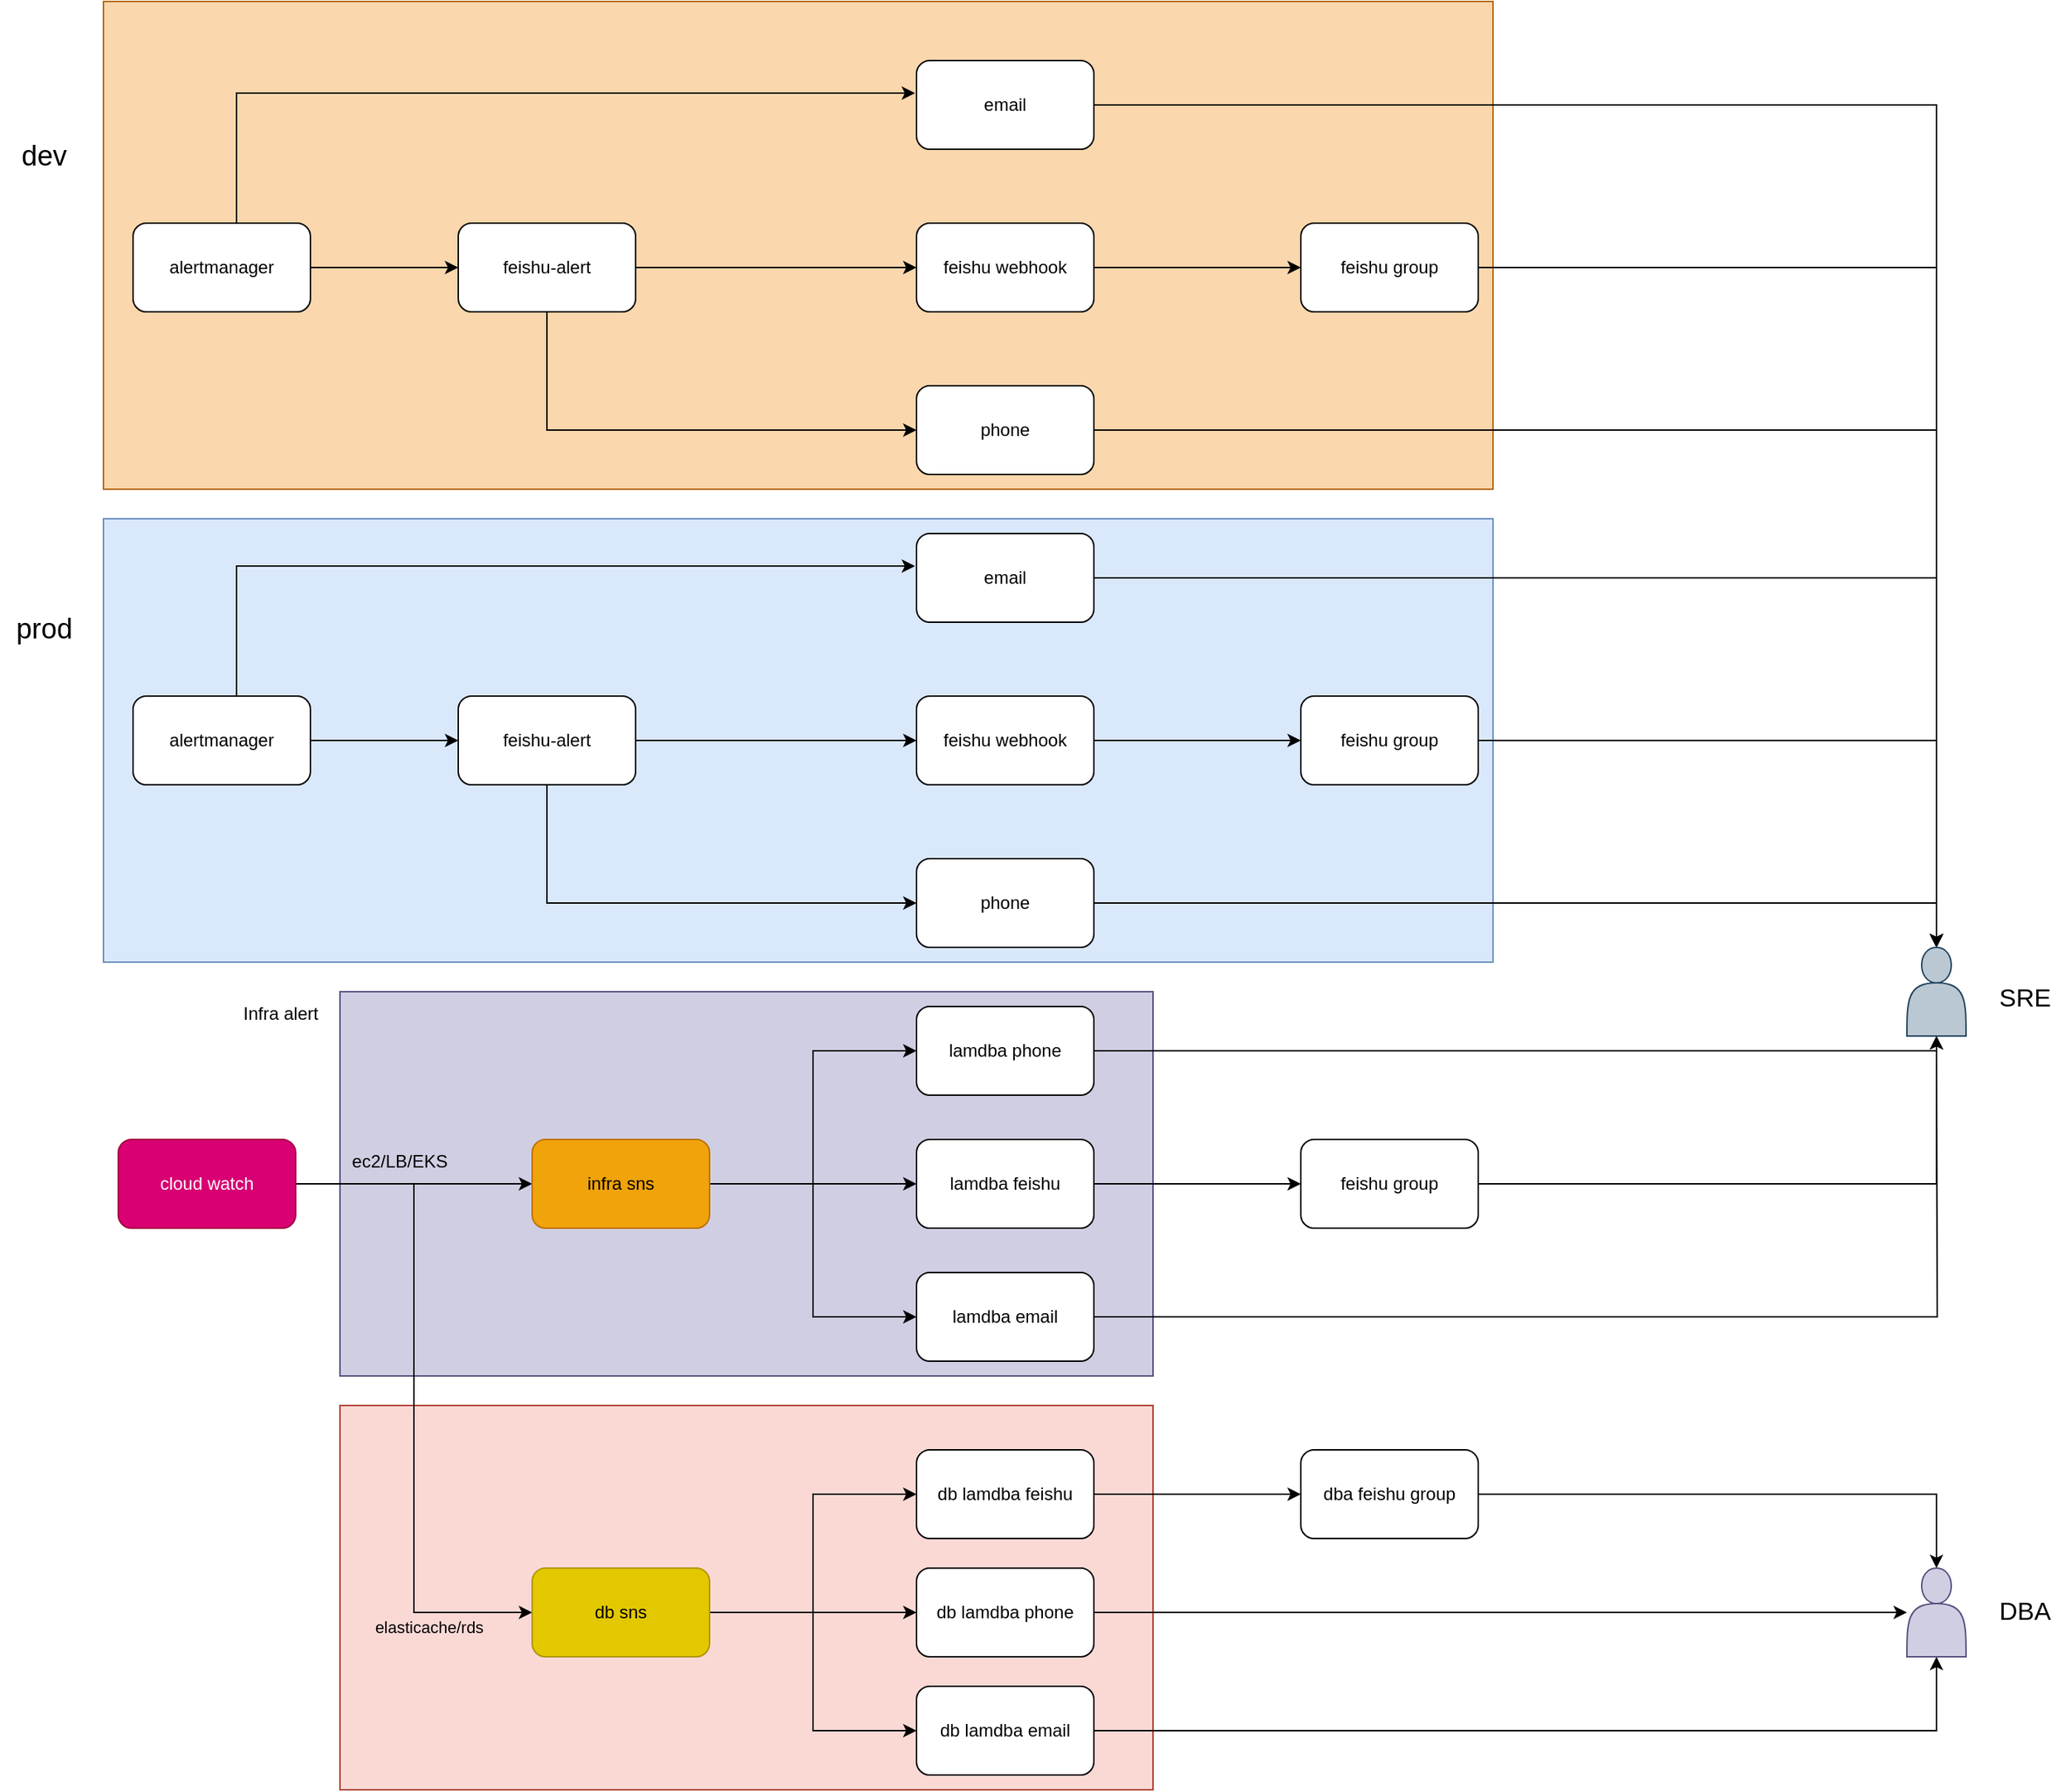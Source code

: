 <mxfile version="28.0.4">
  <diagram name="第 1 页" id="6A_jP1TmAiBSIBq8Gbp4">
    <mxGraphModel dx="1443" dy="2032" grid="1" gridSize="10" guides="1" tooltips="1" connect="1" arrows="1" fold="1" page="1" pageScale="1" pageWidth="827" pageHeight="1169" math="0" shadow="0">
      <root>
        <mxCell id="0" />
        <mxCell id="1" parent="0" />
        <mxCell id="rBH9vTaBf1tivruWztAt-76" value="" style="rounded=0;whiteSpace=wrap;html=1;fillColor=#dae8fc;strokeColor=#6c8ebf;" vertex="1" parent="1">
          <mxGeometry x="80" y="20" width="940" height="300" as="geometry" />
        </mxCell>
        <mxCell id="rBH9vTaBf1tivruWztAt-63" value="" style="rounded=0;whiteSpace=wrap;html=1;fillColor=#fad7ac;strokeColor=#b46504;" vertex="1" parent="1">
          <mxGeometry x="80" y="-330" width="940" height="330" as="geometry" />
        </mxCell>
        <mxCell id="rBH9vTaBf1tivruWztAt-62" value="" style="rounded=0;whiteSpace=wrap;html=1;fillColor=#fad9d5;strokeColor=#ae4132;" vertex="1" parent="1">
          <mxGeometry x="240" y="620" width="550" height="260" as="geometry" />
        </mxCell>
        <mxCell id="rBH9vTaBf1tivruWztAt-53" value="" style="rounded=0;whiteSpace=wrap;html=1;fillColor=#d0cee2;strokeColor=#56517e;" vertex="1" parent="1">
          <mxGeometry x="240" y="340" width="550" height="260" as="geometry" />
        </mxCell>
        <mxCell id="rBH9vTaBf1tivruWztAt-41" value="" style="edgeStyle=orthogonalEdgeStyle;rounded=0;orthogonalLoop=1;jettySize=auto;html=1;" edge="1" parent="1" source="rBH9vTaBf1tivruWztAt-1" target="rBH9vTaBf1tivruWztAt-2">
          <mxGeometry relative="1" as="geometry" />
        </mxCell>
        <mxCell id="rBH9vTaBf1tivruWztAt-1" value="alertmanager" style="rounded=1;whiteSpace=wrap;html=1;" vertex="1" parent="1">
          <mxGeometry x="100" y="140" width="120" height="60" as="geometry" />
        </mxCell>
        <mxCell id="rBH9vTaBf1tivruWztAt-5" value="" style="edgeStyle=orthogonalEdgeStyle;rounded=0;orthogonalLoop=1;jettySize=auto;html=1;" edge="1" parent="1" source="rBH9vTaBf1tivruWztAt-2" target="rBH9vTaBf1tivruWztAt-4">
          <mxGeometry relative="1" as="geometry" />
        </mxCell>
        <mxCell id="rBH9vTaBf1tivruWztAt-9" value="" style="edgeStyle=orthogonalEdgeStyle;rounded=0;orthogonalLoop=1;jettySize=auto;html=1;" edge="1" parent="1" source="rBH9vTaBf1tivruWztAt-2" target="rBH9vTaBf1tivruWztAt-8">
          <mxGeometry relative="1" as="geometry">
            <Array as="points">
              <mxPoint x="380" y="280" />
            </Array>
          </mxGeometry>
        </mxCell>
        <mxCell id="rBH9vTaBf1tivruWztAt-2" value="feishu-alert" style="rounded=1;whiteSpace=wrap;html=1;" vertex="1" parent="1">
          <mxGeometry x="320" y="140" width="120" height="60" as="geometry" />
        </mxCell>
        <mxCell id="rBH9vTaBf1tivruWztAt-57" value="" style="edgeStyle=orthogonalEdgeStyle;rounded=0;orthogonalLoop=1;jettySize=auto;html=1;" edge="1" parent="1" source="rBH9vTaBf1tivruWztAt-4" target="rBH9vTaBf1tivruWztAt-56">
          <mxGeometry relative="1" as="geometry" />
        </mxCell>
        <mxCell id="rBH9vTaBf1tivruWztAt-4" value="feishu webhook" style="rounded=1;whiteSpace=wrap;html=1;" vertex="1" parent="1">
          <mxGeometry x="630" y="140" width="120" height="60" as="geometry" />
        </mxCell>
        <mxCell id="rBH9vTaBf1tivruWztAt-84" style="edgeStyle=orthogonalEdgeStyle;rounded=0;orthogonalLoop=1;jettySize=auto;html=1;entryX=0.5;entryY=0;entryDx=0;entryDy=0;" edge="1" parent="1" source="rBH9vTaBf1tivruWztAt-6" target="rBH9vTaBf1tivruWztAt-71">
          <mxGeometry relative="1" as="geometry" />
        </mxCell>
        <mxCell id="rBH9vTaBf1tivruWztAt-6" value="email" style="whiteSpace=wrap;html=1;rounded=1;" vertex="1" parent="1">
          <mxGeometry x="630" y="30" width="120" height="60" as="geometry" />
        </mxCell>
        <mxCell id="rBH9vTaBf1tivruWztAt-83" style="edgeStyle=orthogonalEdgeStyle;rounded=0;orthogonalLoop=1;jettySize=auto;html=1;entryX=0.5;entryY=0;entryDx=0;entryDy=0;" edge="1" parent="1" source="rBH9vTaBf1tivruWztAt-8" target="rBH9vTaBf1tivruWztAt-71">
          <mxGeometry relative="1" as="geometry" />
        </mxCell>
        <mxCell id="rBH9vTaBf1tivruWztAt-8" value="phone" style="rounded=1;whiteSpace=wrap;html=1;" vertex="1" parent="1">
          <mxGeometry x="630" y="250" width="120" height="60" as="geometry" />
        </mxCell>
        <mxCell id="rBH9vTaBf1tivruWztAt-12" value="" style="edgeStyle=orthogonalEdgeStyle;rounded=0;orthogonalLoop=1;jettySize=auto;html=1;" edge="1" parent="1" source="rBH9vTaBf1tivruWztAt-10" target="rBH9vTaBf1tivruWztAt-11">
          <mxGeometry relative="1" as="geometry" />
        </mxCell>
        <mxCell id="rBH9vTaBf1tivruWztAt-33" style="edgeStyle=orthogonalEdgeStyle;rounded=0;orthogonalLoop=1;jettySize=auto;html=1;entryX=0;entryY=0.5;entryDx=0;entryDy=0;" edge="1" parent="1" source="rBH9vTaBf1tivruWztAt-10" target="rBH9vTaBf1tivruWztAt-32">
          <mxGeometry relative="1" as="geometry" />
        </mxCell>
        <mxCell id="rBH9vTaBf1tivruWztAt-34" value="elasticache/rds" style="edgeLabel;html=1;align=center;verticalAlign=middle;resizable=0;points=[];labelBackgroundColor=none;" vertex="1" connectable="0" parent="rBH9vTaBf1tivruWztAt-33">
          <mxGeometry x="-0.182" y="-4" relative="1" as="geometry">
            <mxPoint x="14" y="196" as="offset" />
          </mxGeometry>
        </mxCell>
        <mxCell id="rBH9vTaBf1tivruWztAt-10" value="cloud watch" style="rounded=1;whiteSpace=wrap;html=1;fillColor=#d80073;fontColor=#ffffff;strokeColor=#A50040;glass=0;shadow=0;" vertex="1" parent="1">
          <mxGeometry x="90" y="440" width="120" height="60" as="geometry" />
        </mxCell>
        <mxCell id="rBH9vTaBf1tivruWztAt-20" value="" style="edgeStyle=orthogonalEdgeStyle;rounded=0;orthogonalLoop=1;jettySize=auto;html=1;" edge="1" parent="1" source="rBH9vTaBf1tivruWztAt-11" target="rBH9vTaBf1tivruWztAt-19">
          <mxGeometry relative="1" as="geometry" />
        </mxCell>
        <mxCell id="rBH9vTaBf1tivruWztAt-26" style="edgeStyle=orthogonalEdgeStyle;rounded=0;orthogonalLoop=1;jettySize=auto;html=1;entryX=0;entryY=0.5;entryDx=0;entryDy=0;" edge="1" parent="1" source="rBH9vTaBf1tivruWztAt-11" target="rBH9vTaBf1tivruWztAt-16">
          <mxGeometry relative="1" as="geometry" />
        </mxCell>
        <mxCell id="rBH9vTaBf1tivruWztAt-30" style="edgeStyle=orthogonalEdgeStyle;rounded=0;orthogonalLoop=1;jettySize=auto;html=1;entryX=0;entryY=0.5;entryDx=0;entryDy=0;" edge="1" parent="1" source="rBH9vTaBf1tivruWztAt-11" target="rBH9vTaBf1tivruWztAt-22">
          <mxGeometry relative="1" as="geometry" />
        </mxCell>
        <mxCell id="rBH9vTaBf1tivruWztAt-11" value="infra sns" style="rounded=1;whiteSpace=wrap;html=1;fillColor=#f0a30a;fontColor=#000000;strokeColor=#BD7000;" vertex="1" parent="1">
          <mxGeometry x="370" y="440" width="120" height="60" as="geometry" />
        </mxCell>
        <mxCell id="rBH9vTaBf1tivruWztAt-75" style="edgeStyle=orthogonalEdgeStyle;rounded=0;orthogonalLoop=1;jettySize=auto;html=1;entryX=0.5;entryY=0;entryDx=0;entryDy=0;" edge="1" parent="1" source="rBH9vTaBf1tivruWztAt-16" target="rBH9vTaBf1tivruWztAt-71">
          <mxGeometry relative="1" as="geometry">
            <Array as="points">
              <mxPoint x="1320" y="380" />
            </Array>
          </mxGeometry>
        </mxCell>
        <mxCell id="rBH9vTaBf1tivruWztAt-16" value="lamdba phone" style="rounded=1;whiteSpace=wrap;html=1;" vertex="1" parent="1">
          <mxGeometry x="630" y="350" width="120" height="60" as="geometry" />
        </mxCell>
        <mxCell id="rBH9vTaBf1tivruWztAt-59" value="" style="edgeStyle=orthogonalEdgeStyle;rounded=0;orthogonalLoop=1;jettySize=auto;html=1;" edge="1" parent="1" source="rBH9vTaBf1tivruWztAt-19" target="rBH9vTaBf1tivruWztAt-58">
          <mxGeometry relative="1" as="geometry" />
        </mxCell>
        <mxCell id="rBH9vTaBf1tivruWztAt-19" value="lamdba feishu" style="rounded=1;whiteSpace=wrap;html=1;" vertex="1" parent="1">
          <mxGeometry x="630" y="440" width="120" height="60" as="geometry" />
        </mxCell>
        <mxCell id="rBH9vTaBf1tivruWztAt-80" style="edgeStyle=orthogonalEdgeStyle;rounded=0;orthogonalLoop=1;jettySize=auto;html=1;" edge="1" parent="1" source="rBH9vTaBf1tivruWztAt-22">
          <mxGeometry relative="1" as="geometry">
            <mxPoint x="1320" y="370" as="targetPoint" />
          </mxGeometry>
        </mxCell>
        <mxCell id="rBH9vTaBf1tivruWztAt-22" value="lamdba email" style="whiteSpace=wrap;html=1;rounded=1;" vertex="1" parent="1">
          <mxGeometry x="630" y="530" width="120" height="60" as="geometry" />
        </mxCell>
        <mxCell id="rBH9vTaBf1tivruWztAt-31" value="ec2/LB/EKS" style="text;html=1;align=center;verticalAlign=middle;resizable=0;points=[];autosize=1;strokeColor=none;fillColor=none;" vertex="1" parent="1">
          <mxGeometry x="235" y="440" width="90" height="30" as="geometry" />
        </mxCell>
        <mxCell id="rBH9vTaBf1tivruWztAt-36" value="" style="edgeStyle=orthogonalEdgeStyle;rounded=0;orthogonalLoop=1;jettySize=auto;html=1;" edge="1" parent="1" source="rBH9vTaBf1tivruWztAt-32" target="rBH9vTaBf1tivruWztAt-35">
          <mxGeometry relative="1" as="geometry" />
        </mxCell>
        <mxCell id="rBH9vTaBf1tivruWztAt-38" style="edgeStyle=orthogonalEdgeStyle;rounded=0;orthogonalLoop=1;jettySize=auto;html=1;entryX=0;entryY=0.5;entryDx=0;entryDy=0;" edge="1" parent="1" source="rBH9vTaBf1tivruWztAt-32" target="rBH9vTaBf1tivruWztAt-37">
          <mxGeometry relative="1" as="geometry" />
        </mxCell>
        <mxCell id="rBH9vTaBf1tivruWztAt-40" style="edgeStyle=orthogonalEdgeStyle;rounded=0;orthogonalLoop=1;jettySize=auto;html=1;entryX=0;entryY=0.5;entryDx=0;entryDy=0;" edge="1" parent="1" source="rBH9vTaBf1tivruWztAt-32" target="rBH9vTaBf1tivruWztAt-39">
          <mxGeometry relative="1" as="geometry" />
        </mxCell>
        <mxCell id="rBH9vTaBf1tivruWztAt-32" value="db sns" style="rounded=1;whiteSpace=wrap;html=1;fillColor=#e3c800;fontColor=#000000;strokeColor=#B09500;" vertex="1" parent="1">
          <mxGeometry x="370" y="730" width="120" height="60" as="geometry" />
        </mxCell>
        <mxCell id="rBH9vTaBf1tivruWztAt-67" style="edgeStyle=orthogonalEdgeStyle;rounded=0;orthogonalLoop=1;jettySize=auto;html=1;" edge="1" parent="1" source="rBH9vTaBf1tivruWztAt-35" target="rBH9vTaBf1tivruWztAt-66">
          <mxGeometry relative="1" as="geometry" />
        </mxCell>
        <mxCell id="rBH9vTaBf1tivruWztAt-35" value="db lamdba phone" style="rounded=1;whiteSpace=wrap;html=1;" vertex="1" parent="1">
          <mxGeometry x="630" y="730" width="120" height="60" as="geometry" />
        </mxCell>
        <mxCell id="rBH9vTaBf1tivruWztAt-61" value="" style="edgeStyle=orthogonalEdgeStyle;rounded=0;orthogonalLoop=1;jettySize=auto;html=1;" edge="1" parent="1" source="rBH9vTaBf1tivruWztAt-37" target="rBH9vTaBf1tivruWztAt-60">
          <mxGeometry relative="1" as="geometry" />
        </mxCell>
        <mxCell id="rBH9vTaBf1tivruWztAt-37" value="db lamdba feishu" style="rounded=1;whiteSpace=wrap;html=1;" vertex="1" parent="1">
          <mxGeometry x="630" y="650" width="120" height="60" as="geometry" />
        </mxCell>
        <mxCell id="rBH9vTaBf1tivruWztAt-68" style="edgeStyle=orthogonalEdgeStyle;rounded=0;orthogonalLoop=1;jettySize=auto;html=1;" edge="1" parent="1" source="rBH9vTaBf1tivruWztAt-39" target="rBH9vTaBf1tivruWztAt-66">
          <mxGeometry relative="1" as="geometry" />
        </mxCell>
        <mxCell id="rBH9vTaBf1tivruWztAt-39" value="db lamdba email" style="rounded=1;whiteSpace=wrap;html=1;" vertex="1" parent="1">
          <mxGeometry x="630" y="810" width="120" height="60" as="geometry" />
        </mxCell>
        <mxCell id="rBH9vTaBf1tivruWztAt-42" style="edgeStyle=orthogonalEdgeStyle;rounded=0;orthogonalLoop=1;jettySize=auto;html=1;entryX=-0.008;entryY=0.367;entryDx=0;entryDy=0;entryPerimeter=0;" edge="1" parent="1" source="rBH9vTaBf1tivruWztAt-1" target="rBH9vTaBf1tivruWztAt-6">
          <mxGeometry relative="1" as="geometry">
            <Array as="points">
              <mxPoint x="170" y="52" />
            </Array>
          </mxGeometry>
        </mxCell>
        <mxCell id="rBH9vTaBf1tivruWztAt-43" value="" style="edgeStyle=orthogonalEdgeStyle;rounded=0;orthogonalLoop=1;jettySize=auto;html=1;" edge="1" parent="1" source="rBH9vTaBf1tivruWztAt-44" target="rBH9vTaBf1tivruWztAt-47">
          <mxGeometry relative="1" as="geometry" />
        </mxCell>
        <mxCell id="rBH9vTaBf1tivruWztAt-44" value="alertmanager" style="rounded=1;whiteSpace=wrap;html=1;" vertex="1" parent="1">
          <mxGeometry x="100" y="-180" width="120" height="60" as="geometry" />
        </mxCell>
        <mxCell id="rBH9vTaBf1tivruWztAt-45" value="" style="edgeStyle=orthogonalEdgeStyle;rounded=0;orthogonalLoop=1;jettySize=auto;html=1;" edge="1" parent="1" source="rBH9vTaBf1tivruWztAt-47" target="rBH9vTaBf1tivruWztAt-48">
          <mxGeometry relative="1" as="geometry" />
        </mxCell>
        <mxCell id="rBH9vTaBf1tivruWztAt-46" value="" style="edgeStyle=orthogonalEdgeStyle;rounded=0;orthogonalLoop=1;jettySize=auto;html=1;" edge="1" parent="1" source="rBH9vTaBf1tivruWztAt-47" target="rBH9vTaBf1tivruWztAt-50">
          <mxGeometry relative="1" as="geometry">
            <Array as="points">
              <mxPoint x="380" y="-40" />
            </Array>
          </mxGeometry>
        </mxCell>
        <mxCell id="rBH9vTaBf1tivruWztAt-47" value="feishu-alert" style="rounded=1;whiteSpace=wrap;html=1;" vertex="1" parent="1">
          <mxGeometry x="320" y="-180" width="120" height="60" as="geometry" />
        </mxCell>
        <mxCell id="rBH9vTaBf1tivruWztAt-55" value="" style="edgeStyle=orthogonalEdgeStyle;rounded=0;orthogonalLoop=1;jettySize=auto;html=1;" edge="1" parent="1" source="rBH9vTaBf1tivruWztAt-48" target="rBH9vTaBf1tivruWztAt-54">
          <mxGeometry relative="1" as="geometry" />
        </mxCell>
        <mxCell id="rBH9vTaBf1tivruWztAt-48" value="feishu webhook" style="rounded=1;whiteSpace=wrap;html=1;" vertex="1" parent="1">
          <mxGeometry x="630" y="-180" width="120" height="60" as="geometry" />
        </mxCell>
        <mxCell id="rBH9vTaBf1tivruWztAt-87" style="edgeStyle=orthogonalEdgeStyle;rounded=0;orthogonalLoop=1;jettySize=auto;html=1;entryX=0.5;entryY=0;entryDx=0;entryDy=0;" edge="1" parent="1" source="rBH9vTaBf1tivruWztAt-49" target="rBH9vTaBf1tivruWztAt-71">
          <mxGeometry relative="1" as="geometry" />
        </mxCell>
        <mxCell id="rBH9vTaBf1tivruWztAt-49" value="email" style="whiteSpace=wrap;html=1;rounded=1;" vertex="1" parent="1">
          <mxGeometry x="630" y="-290" width="120" height="60" as="geometry" />
        </mxCell>
        <mxCell id="rBH9vTaBf1tivruWztAt-86" style="edgeStyle=orthogonalEdgeStyle;rounded=0;orthogonalLoop=1;jettySize=auto;html=1;entryX=0.5;entryY=0;entryDx=0;entryDy=0;" edge="1" parent="1" source="rBH9vTaBf1tivruWztAt-50" target="rBH9vTaBf1tivruWztAt-71">
          <mxGeometry relative="1" as="geometry" />
        </mxCell>
        <mxCell id="rBH9vTaBf1tivruWztAt-50" value="phone" style="rounded=1;whiteSpace=wrap;html=1;" vertex="1" parent="1">
          <mxGeometry x="630" y="-70" width="120" height="60" as="geometry" />
        </mxCell>
        <mxCell id="rBH9vTaBf1tivruWztAt-51" style="edgeStyle=orthogonalEdgeStyle;rounded=0;orthogonalLoop=1;jettySize=auto;html=1;entryX=-0.008;entryY=0.367;entryDx=0;entryDy=0;entryPerimeter=0;" edge="1" parent="1" source="rBH9vTaBf1tivruWztAt-44" target="rBH9vTaBf1tivruWztAt-49">
          <mxGeometry relative="1" as="geometry">
            <Array as="points">
              <mxPoint x="170" y="-268" />
            </Array>
          </mxGeometry>
        </mxCell>
        <mxCell id="rBH9vTaBf1tivruWztAt-85" style="edgeStyle=orthogonalEdgeStyle;rounded=0;orthogonalLoop=1;jettySize=auto;html=1;entryX=0.5;entryY=0;entryDx=0;entryDy=0;" edge="1" parent="1" source="rBH9vTaBf1tivruWztAt-54" target="rBH9vTaBf1tivruWztAt-71">
          <mxGeometry relative="1" as="geometry" />
        </mxCell>
        <mxCell id="rBH9vTaBf1tivruWztAt-54" value="feishu group" style="whiteSpace=wrap;html=1;rounded=1;" vertex="1" parent="1">
          <mxGeometry x="890" y="-180" width="120" height="60" as="geometry" />
        </mxCell>
        <mxCell id="rBH9vTaBf1tivruWztAt-82" style="edgeStyle=orthogonalEdgeStyle;rounded=0;orthogonalLoop=1;jettySize=auto;html=1;entryX=0.5;entryY=0;entryDx=0;entryDy=0;" edge="1" parent="1" source="rBH9vTaBf1tivruWztAt-56" target="rBH9vTaBf1tivruWztAt-71">
          <mxGeometry relative="1" as="geometry" />
        </mxCell>
        <mxCell id="rBH9vTaBf1tivruWztAt-56" value="feishu group" style="whiteSpace=wrap;html=1;rounded=1;" vertex="1" parent="1">
          <mxGeometry x="890" y="140" width="120" height="60" as="geometry" />
        </mxCell>
        <mxCell id="rBH9vTaBf1tivruWztAt-79" style="edgeStyle=orthogonalEdgeStyle;rounded=0;orthogonalLoop=1;jettySize=auto;html=1;" edge="1" parent="1" source="rBH9vTaBf1tivruWztAt-58" target="rBH9vTaBf1tivruWztAt-71">
          <mxGeometry relative="1" as="geometry" />
        </mxCell>
        <mxCell id="rBH9vTaBf1tivruWztAt-58" value="feishu group" style="whiteSpace=wrap;html=1;rounded=1;" vertex="1" parent="1">
          <mxGeometry x="890" y="440" width="120" height="60" as="geometry" />
        </mxCell>
        <mxCell id="rBH9vTaBf1tivruWztAt-70" style="edgeStyle=orthogonalEdgeStyle;rounded=0;orthogonalLoop=1;jettySize=auto;html=1;" edge="1" parent="1" source="rBH9vTaBf1tivruWztAt-60" target="rBH9vTaBf1tivruWztAt-66">
          <mxGeometry relative="1" as="geometry" />
        </mxCell>
        <mxCell id="rBH9vTaBf1tivruWztAt-60" value="dba feishu group" style="whiteSpace=wrap;html=1;rounded=1;" vertex="1" parent="1">
          <mxGeometry x="890" y="650" width="120" height="60" as="geometry" />
        </mxCell>
        <mxCell id="rBH9vTaBf1tivruWztAt-64" value="&lt;font style=&quot;font-size: 19px;&quot;&gt;dev&lt;/font&gt;" style="text;html=1;align=center;verticalAlign=middle;whiteSpace=wrap;rounded=0;" vertex="1" parent="1">
          <mxGeometry x="10" y="-240" width="60" height="30" as="geometry" />
        </mxCell>
        <mxCell id="rBH9vTaBf1tivruWztAt-66" value="" style="shape=actor;whiteSpace=wrap;html=1;fillColor=#d0cee2;strokeColor=#56517e;" vertex="1" parent="1">
          <mxGeometry x="1300" y="730" width="40" height="60" as="geometry" />
        </mxCell>
        <mxCell id="rBH9vTaBf1tivruWztAt-69" value="&lt;font style=&quot;font-size: 17px;&quot;&gt;DBA&lt;/font&gt;" style="text;html=1;align=center;verticalAlign=middle;whiteSpace=wrap;rounded=0;" vertex="1" parent="1">
          <mxGeometry x="1350" y="745" width="60" height="30" as="geometry" />
        </mxCell>
        <mxCell id="rBH9vTaBf1tivruWztAt-71" value="" style="shape=actor;whiteSpace=wrap;html=1;fillColor=#bac8d3;strokeColor=#23445d;" vertex="1" parent="1">
          <mxGeometry x="1300" y="310" width="40" height="60" as="geometry" />
        </mxCell>
        <mxCell id="rBH9vTaBf1tivruWztAt-72" value="&lt;font style=&quot;font-size: 17px;&quot;&gt;SRE&lt;/font&gt;" style="text;html=1;align=center;verticalAlign=middle;whiteSpace=wrap;rounded=0;" vertex="1" parent="1">
          <mxGeometry x="1350" y="330" width="60" height="30" as="geometry" />
        </mxCell>
        <mxCell id="rBH9vTaBf1tivruWztAt-77" value="&lt;font style=&quot;font-size: 19px;&quot;&gt;prod&lt;/font&gt;" style="text;html=1;align=center;verticalAlign=middle;whiteSpace=wrap;rounded=0;" vertex="1" parent="1">
          <mxGeometry x="10" y="80" width="60" height="30" as="geometry" />
        </mxCell>
        <mxCell id="rBH9vTaBf1tivruWztAt-81" value="Infra alert" style="text;html=1;align=center;verticalAlign=middle;whiteSpace=wrap;rounded=0;" vertex="1" parent="1">
          <mxGeometry x="170" y="340" width="60" height="30" as="geometry" />
        </mxCell>
      </root>
    </mxGraphModel>
  </diagram>
</mxfile>
